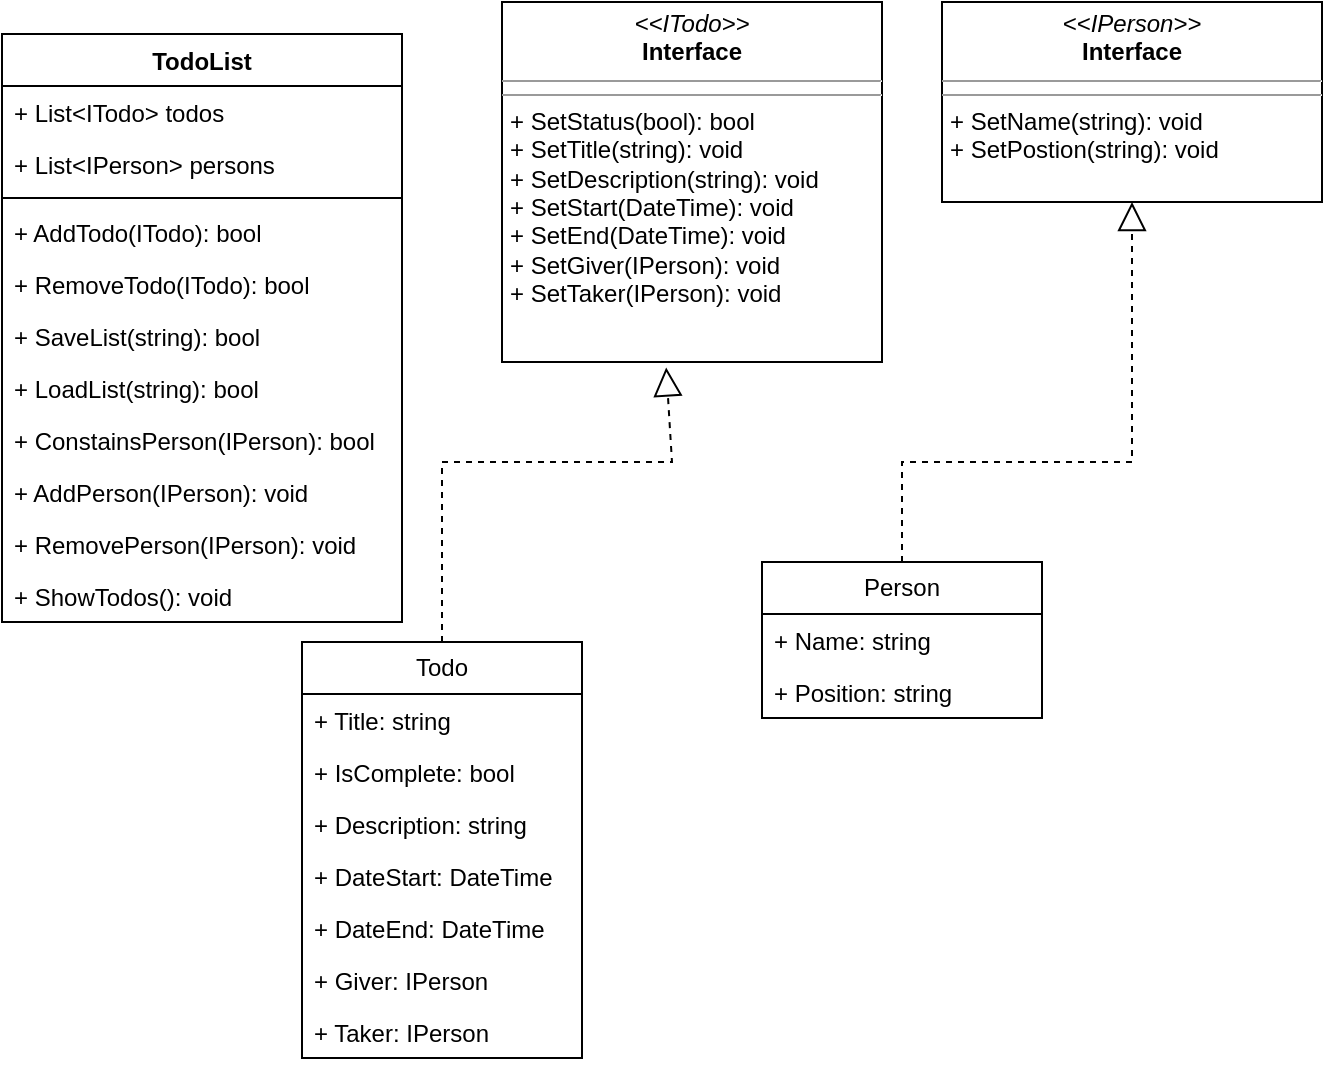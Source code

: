<mxfile version="23.1.1" type="device">
  <diagram name="Страница — 1" id="0zg6EvOFfNKupSzMDm60">
    <mxGraphModel dx="794" dy="1671" grid="1" gridSize="10" guides="1" tooltips="1" connect="1" arrows="1" fold="1" page="1" pageScale="1" pageWidth="827" pageHeight="1169" math="0" shadow="0">
      <root>
        <mxCell id="0" />
        <mxCell id="1" parent="0" />
        <mxCell id="Wdl5bOpDVX81qZkg66o8-2" value="Todo" style="swimlane;fontStyle=0;childLayout=stackLayout;horizontal=1;startSize=26;fillColor=none;horizontalStack=0;resizeParent=1;resizeParentMax=0;resizeLast=0;collapsible=1;marginBottom=0;whiteSpace=wrap;html=1;" parent="1" vertex="1">
          <mxGeometry x="150" y="230" width="140" height="208" as="geometry" />
        </mxCell>
        <mxCell id="Wdl5bOpDVX81qZkg66o8-3" value="+ Title: string" style="text;strokeColor=none;fillColor=none;align=left;verticalAlign=top;spacingLeft=4;spacingRight=4;overflow=hidden;rotatable=0;points=[[0,0.5],[1,0.5]];portConstraint=eastwest;whiteSpace=wrap;html=1;" parent="Wdl5bOpDVX81qZkg66o8-2" vertex="1">
          <mxGeometry y="26" width="140" height="26" as="geometry" />
        </mxCell>
        <mxCell id="Wdl5bOpDVX81qZkg66o8-4" value="+ IsComplete: bool" style="text;strokeColor=none;fillColor=none;align=left;verticalAlign=top;spacingLeft=4;spacingRight=4;overflow=hidden;rotatable=0;points=[[0,0.5],[1,0.5]];portConstraint=eastwest;whiteSpace=wrap;html=1;" parent="Wdl5bOpDVX81qZkg66o8-2" vertex="1">
          <mxGeometry y="52" width="140" height="26" as="geometry" />
        </mxCell>
        <mxCell id="Wdl5bOpDVX81qZkg66o8-5" value="+ Description: string" style="text;strokeColor=none;fillColor=none;align=left;verticalAlign=top;spacingLeft=4;spacingRight=4;overflow=hidden;rotatable=0;points=[[0,0.5],[1,0.5]];portConstraint=eastwest;whiteSpace=wrap;html=1;" parent="Wdl5bOpDVX81qZkg66o8-2" vertex="1">
          <mxGeometry y="78" width="140" height="26" as="geometry" />
        </mxCell>
        <mxCell id="Wdl5bOpDVX81qZkg66o8-10" value="+ DateStart: DateTime" style="text;strokeColor=none;fillColor=none;align=left;verticalAlign=top;spacingLeft=4;spacingRight=4;overflow=hidden;rotatable=0;points=[[0,0.5],[1,0.5]];portConstraint=eastwest;whiteSpace=wrap;html=1;" parent="Wdl5bOpDVX81qZkg66o8-2" vertex="1">
          <mxGeometry y="104" width="140" height="26" as="geometry" />
        </mxCell>
        <mxCell id="Wdl5bOpDVX81qZkg66o8-11" value="+ DateEnd: DateTime" style="text;strokeColor=none;fillColor=none;align=left;verticalAlign=top;spacingLeft=4;spacingRight=4;overflow=hidden;rotatable=0;points=[[0,0.5],[1,0.5]];portConstraint=eastwest;whiteSpace=wrap;html=1;" parent="Wdl5bOpDVX81qZkg66o8-2" vertex="1">
          <mxGeometry y="130" width="140" height="26" as="geometry" />
        </mxCell>
        <mxCell id="Wdl5bOpDVX81qZkg66o8-18" value="+ Giver: IPerson" style="text;strokeColor=none;fillColor=none;align=left;verticalAlign=top;spacingLeft=4;spacingRight=4;overflow=hidden;rotatable=0;points=[[0,0.5],[1,0.5]];portConstraint=eastwest;whiteSpace=wrap;html=1;" parent="Wdl5bOpDVX81qZkg66o8-2" vertex="1">
          <mxGeometry y="156" width="140" height="26" as="geometry" />
        </mxCell>
        <mxCell id="Wdl5bOpDVX81qZkg66o8-19" value="+ Taker: IPerson" style="text;strokeColor=none;fillColor=none;align=left;verticalAlign=top;spacingLeft=4;spacingRight=4;overflow=hidden;rotatable=0;points=[[0,0.5],[1,0.5]];portConstraint=eastwest;whiteSpace=wrap;html=1;" parent="Wdl5bOpDVX81qZkg66o8-2" vertex="1">
          <mxGeometry y="182" width="140" height="26" as="geometry" />
        </mxCell>
        <mxCell id="Wdl5bOpDVX81qZkg66o8-20" value="Person" style="swimlane;fontStyle=0;childLayout=stackLayout;horizontal=1;startSize=26;fillColor=none;horizontalStack=0;resizeParent=1;resizeParentMax=0;resizeLast=0;collapsible=1;marginBottom=0;whiteSpace=wrap;html=1;" parent="1" vertex="1">
          <mxGeometry x="380" y="190" width="140" height="78" as="geometry" />
        </mxCell>
        <mxCell id="Wdl5bOpDVX81qZkg66o8-21" value="+ Name: string" style="text;strokeColor=none;fillColor=none;align=left;verticalAlign=top;spacingLeft=4;spacingRight=4;overflow=hidden;rotatable=0;points=[[0,0.5],[1,0.5]];portConstraint=eastwest;whiteSpace=wrap;html=1;" parent="Wdl5bOpDVX81qZkg66o8-20" vertex="1">
          <mxGeometry y="26" width="140" height="26" as="geometry" />
        </mxCell>
        <mxCell id="Wdl5bOpDVX81qZkg66o8-22" value="+ Position: string" style="text;strokeColor=none;fillColor=none;align=left;verticalAlign=top;spacingLeft=4;spacingRight=4;overflow=hidden;rotatable=0;points=[[0,0.5],[1,0.5]];portConstraint=eastwest;whiteSpace=wrap;html=1;" parent="Wdl5bOpDVX81qZkg66o8-20" vertex="1">
          <mxGeometry y="52" width="140" height="26" as="geometry" />
        </mxCell>
        <mxCell id="Wdl5bOpDVX81qZkg66o8-26" value="" style="endArrow=block;dashed=1;endFill=0;endSize=12;html=1;rounded=0;entryX=0.432;entryY=1.015;entryDx=0;entryDy=0;exitX=0.5;exitY=0;exitDx=0;exitDy=0;entryPerimeter=0;" parent="1" source="Wdl5bOpDVX81qZkg66o8-2" target="Wdl5bOpDVX81qZkg66o8-27" edge="1">
          <mxGeometry width="160" relative="1" as="geometry">
            <mxPoint x="220" y="140" as="sourcePoint" />
            <mxPoint x="335.0" y="80" as="targetPoint" />
            <Array as="points">
              <mxPoint x="220" y="140" />
              <mxPoint x="335" y="140" />
            </Array>
          </mxGeometry>
        </mxCell>
        <mxCell id="Wdl5bOpDVX81qZkg66o8-27" value="&lt;p style=&quot;margin:0px;margin-top:4px;text-align:center;&quot;&gt;&lt;i&gt;&amp;lt;&amp;lt;ITodo&amp;gt;&amp;gt;&lt;/i&gt;&lt;br&gt;&lt;b&gt;Interface&lt;/b&gt;&lt;/p&gt;&lt;hr size=&quot;1&quot;&gt;&lt;hr size=&quot;1&quot;&gt;&lt;p style=&quot;margin:0px;margin-left:4px;&quot;&gt;+ SetStatus(bool): bool&lt;br&gt;+ SetTitle(string): void&lt;br&gt;&lt;/p&gt;&lt;p style=&quot;margin:0px;margin-left:4px;&quot;&gt;+ SetDescription(string): void&lt;/p&gt;&lt;p style=&quot;margin:0px;margin-left:4px;&quot;&gt;+ SetStart(DateTime): void&lt;/p&gt;&lt;p style=&quot;margin:0px;margin-left:4px;&quot;&gt;+ SetEnd(DateTime): void&lt;/p&gt;&lt;p style=&quot;margin:0px;margin-left:4px;&quot;&gt;+ SetGiver(IPerson): void&lt;/p&gt;&lt;p style=&quot;margin:0px;margin-left:4px;&quot;&gt;+ SetTaker(IPerson): void&lt;/p&gt;" style="verticalAlign=top;align=left;overflow=fill;fontSize=12;fontFamily=Helvetica;html=1;whiteSpace=wrap;" parent="1" vertex="1">
          <mxGeometry x="250" y="-90" width="190" height="180" as="geometry" />
        </mxCell>
        <mxCell id="Wdl5bOpDVX81qZkg66o8-29" value="&lt;p style=&quot;margin:0px;margin-top:4px;text-align:center;&quot;&gt;&lt;i&gt;&amp;lt;&amp;lt;IPerson&amp;gt;&amp;gt;&lt;/i&gt;&lt;br&gt;&lt;b&gt;Interface&lt;/b&gt;&lt;/p&gt;&lt;hr size=&quot;1&quot;&gt;&lt;hr size=&quot;1&quot;&gt;&lt;p style=&quot;margin:0px;margin-left:4px;&quot;&gt;+ SetName(string): void&lt;br&gt;+ SetPostion(string): void&lt;br&gt;&lt;/p&gt;" style="verticalAlign=top;align=left;overflow=fill;fontSize=12;fontFamily=Helvetica;html=1;whiteSpace=wrap;" parent="1" vertex="1">
          <mxGeometry x="470" y="-90" width="190" height="100" as="geometry" />
        </mxCell>
        <mxCell id="Wdl5bOpDVX81qZkg66o8-30" value="" style="endArrow=block;dashed=1;endFill=0;endSize=12;html=1;rounded=0;exitX=0.5;exitY=0;exitDx=0;exitDy=0;entryX=0.5;entryY=1;entryDx=0;entryDy=0;" parent="1" source="Wdl5bOpDVX81qZkg66o8-20" target="Wdl5bOpDVX81qZkg66o8-29" edge="1">
          <mxGeometry width="160" relative="1" as="geometry">
            <mxPoint x="550" y="130" as="sourcePoint" />
            <mxPoint x="710" y="130" as="targetPoint" />
            <Array as="points">
              <mxPoint x="450" y="140" />
              <mxPoint x="565" y="140" />
            </Array>
          </mxGeometry>
        </mxCell>
        <mxCell id="Wdl5bOpDVX81qZkg66o8-35" value="TodoList" style="swimlane;fontStyle=1;align=center;verticalAlign=top;childLayout=stackLayout;horizontal=1;startSize=26;horizontalStack=0;resizeParent=1;resizeParentMax=0;resizeLast=0;collapsible=1;marginBottom=0;whiteSpace=wrap;html=1;" parent="1" vertex="1">
          <mxGeometry y="-74" width="200" height="294" as="geometry" />
        </mxCell>
        <mxCell id="Wdl5bOpDVX81qZkg66o8-36" value="+ List&amp;lt;ITodo&amp;gt; todos" style="text;strokeColor=none;fillColor=none;align=left;verticalAlign=top;spacingLeft=4;spacingRight=4;overflow=hidden;rotatable=0;points=[[0,0.5],[1,0.5]];portConstraint=eastwest;whiteSpace=wrap;html=1;" parent="Wdl5bOpDVX81qZkg66o8-35" vertex="1">
          <mxGeometry y="26" width="200" height="26" as="geometry" />
        </mxCell>
        <mxCell id="5hHi1tikQ9Fn5ZPhsynT-1" value="+ List&amp;lt;IPerson&amp;gt; persons" style="text;strokeColor=none;fillColor=none;align=left;verticalAlign=top;spacingLeft=4;spacingRight=4;overflow=hidden;rotatable=0;points=[[0,0.5],[1,0.5]];portConstraint=eastwest;whiteSpace=wrap;html=1;" vertex="1" parent="Wdl5bOpDVX81qZkg66o8-35">
          <mxGeometry y="52" width="200" height="26" as="geometry" />
        </mxCell>
        <mxCell id="Wdl5bOpDVX81qZkg66o8-37" value="" style="line;strokeWidth=1;fillColor=none;align=left;verticalAlign=middle;spacingTop=-1;spacingLeft=3;spacingRight=3;rotatable=0;labelPosition=right;points=[];portConstraint=eastwest;strokeColor=inherit;" parent="Wdl5bOpDVX81qZkg66o8-35" vertex="1">
          <mxGeometry y="78" width="200" height="8" as="geometry" />
        </mxCell>
        <mxCell id="Wdl5bOpDVX81qZkg66o8-38" value="+ AddTodo(ITodo): bool" style="text;strokeColor=none;fillColor=none;align=left;verticalAlign=top;spacingLeft=4;spacingRight=4;overflow=hidden;rotatable=0;points=[[0,0.5],[1,0.5]];portConstraint=eastwest;whiteSpace=wrap;html=1;" parent="Wdl5bOpDVX81qZkg66o8-35" vertex="1">
          <mxGeometry y="86" width="200" height="26" as="geometry" />
        </mxCell>
        <mxCell id="Wdl5bOpDVX81qZkg66o8-39" value="+ RemoveTodo(ITodo): bool" style="text;strokeColor=none;fillColor=none;align=left;verticalAlign=top;spacingLeft=4;spacingRight=4;overflow=hidden;rotatable=0;points=[[0,0.5],[1,0.5]];portConstraint=eastwest;whiteSpace=wrap;html=1;" parent="Wdl5bOpDVX81qZkg66o8-35" vertex="1">
          <mxGeometry y="112" width="200" height="26" as="geometry" />
        </mxCell>
        <mxCell id="Wdl5bOpDVX81qZkg66o8-40" value="+ SaveList(string): bool" style="text;strokeColor=none;fillColor=none;align=left;verticalAlign=top;spacingLeft=4;spacingRight=4;overflow=hidden;rotatable=0;points=[[0,0.5],[1,0.5]];portConstraint=eastwest;whiteSpace=wrap;html=1;" parent="Wdl5bOpDVX81qZkg66o8-35" vertex="1">
          <mxGeometry y="138" width="200" height="26" as="geometry" />
        </mxCell>
        <mxCell id="Wdl5bOpDVX81qZkg66o8-41" value="+ LoadList(string): bool" style="text;strokeColor=none;fillColor=none;align=left;verticalAlign=top;spacingLeft=4;spacingRight=4;overflow=hidden;rotatable=0;points=[[0,0.5],[1,0.5]];portConstraint=eastwest;whiteSpace=wrap;html=1;" parent="Wdl5bOpDVX81qZkg66o8-35" vertex="1">
          <mxGeometry y="164" width="200" height="26" as="geometry" />
        </mxCell>
        <mxCell id="5hHi1tikQ9Fn5ZPhsynT-2" value="+ ConstainsPerson(IPerson): bool" style="text;strokeColor=none;fillColor=none;align=left;verticalAlign=top;spacingLeft=4;spacingRight=4;overflow=hidden;rotatable=0;points=[[0,0.5],[1,0.5]];portConstraint=eastwest;whiteSpace=wrap;html=1;" vertex="1" parent="Wdl5bOpDVX81qZkg66o8-35">
          <mxGeometry y="190" width="200" height="26" as="geometry" />
        </mxCell>
        <mxCell id="5hHi1tikQ9Fn5ZPhsynT-3" value="+ AddPerson(IPerson): void" style="text;strokeColor=none;fillColor=none;align=left;verticalAlign=top;spacingLeft=4;spacingRight=4;overflow=hidden;rotatable=0;points=[[0,0.5],[1,0.5]];portConstraint=eastwest;whiteSpace=wrap;html=1;" vertex="1" parent="Wdl5bOpDVX81qZkg66o8-35">
          <mxGeometry y="216" width="200" height="26" as="geometry" />
        </mxCell>
        <mxCell id="5hHi1tikQ9Fn5ZPhsynT-4" value="+ RemovePerson(IPerson): void" style="text;strokeColor=none;fillColor=none;align=left;verticalAlign=top;spacingLeft=4;spacingRight=4;overflow=hidden;rotatable=0;points=[[0,0.5],[1,0.5]];portConstraint=eastwest;whiteSpace=wrap;html=1;" vertex="1" parent="Wdl5bOpDVX81qZkg66o8-35">
          <mxGeometry y="242" width="200" height="26" as="geometry" />
        </mxCell>
        <mxCell id="5hHi1tikQ9Fn5ZPhsynT-5" value="+ ShowTodos(): void" style="text;strokeColor=none;fillColor=none;align=left;verticalAlign=top;spacingLeft=4;spacingRight=4;overflow=hidden;rotatable=0;points=[[0,0.5],[1,0.5]];portConstraint=eastwest;whiteSpace=wrap;html=1;" vertex="1" parent="Wdl5bOpDVX81qZkg66o8-35">
          <mxGeometry y="268" width="200" height="26" as="geometry" />
        </mxCell>
      </root>
    </mxGraphModel>
  </diagram>
</mxfile>
